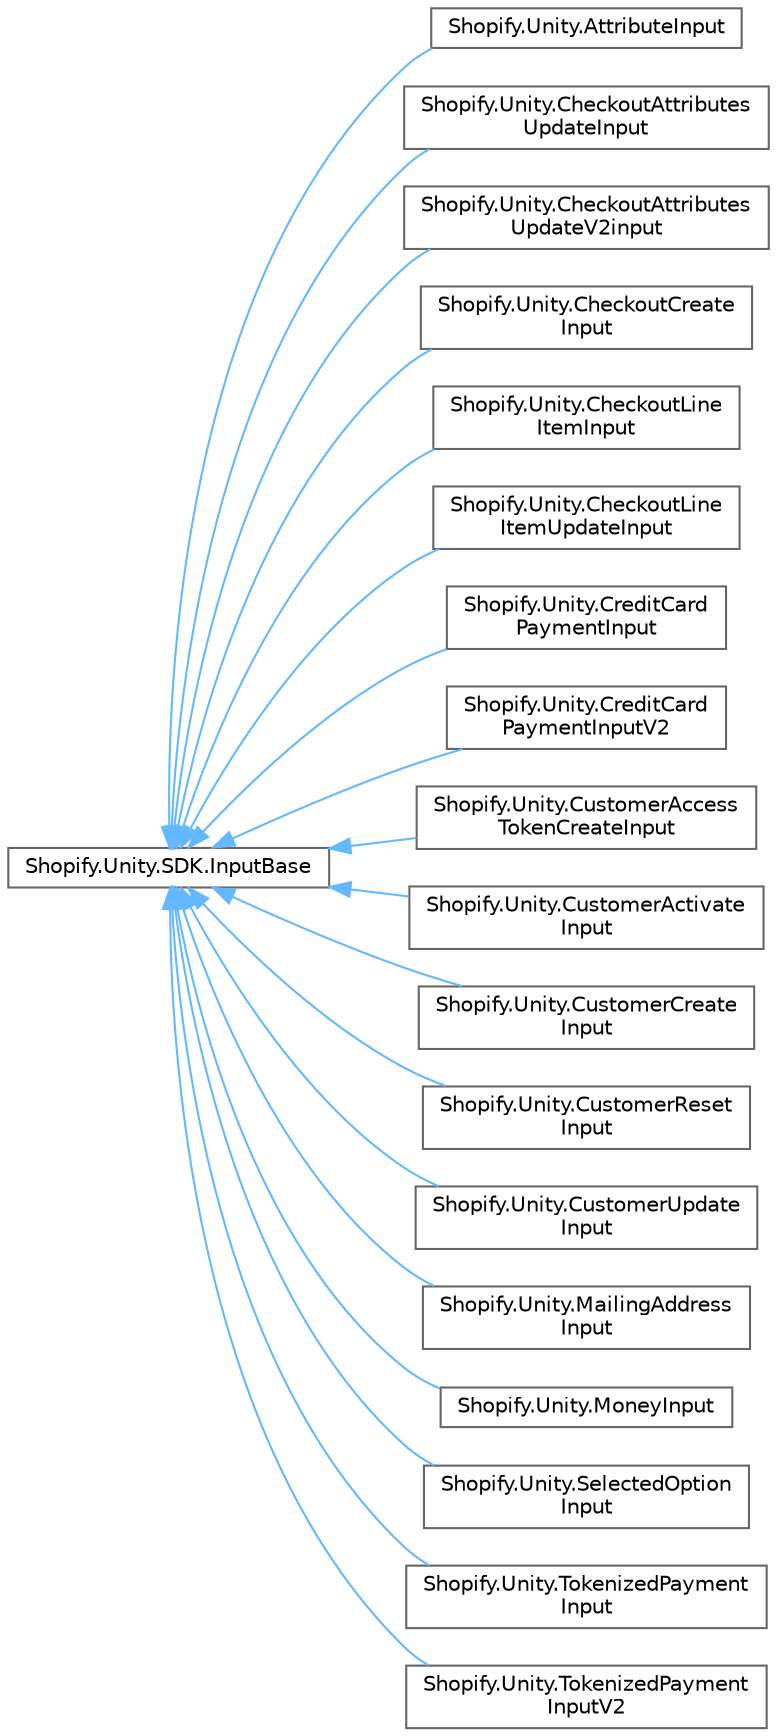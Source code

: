digraph "Graphical Class Hierarchy"
{
 // LATEX_PDF_SIZE
  bgcolor="transparent";
  edge [fontname=Helvetica,fontsize=10,labelfontname=Helvetica,labelfontsize=10];
  node [fontname=Helvetica,fontsize=10,shape=box,height=0.2,width=0.4];
  rankdir="LR";
  Node0 [id="Node000000",label="Shopify.Unity.SDK.InputBase",height=0.2,width=0.4,color="grey40", fillcolor="white", style="filled",URL="$class_shopify_1_1_unity_1_1_s_d_k_1_1_input_base.html",tooltip="Base class for all GraphQL query generator input objects."];
  Node0 -> Node1 [id="edge494_Node000000_Node000001",dir="back",color="steelblue1",style="solid",tooltip=" "];
  Node1 [id="Node000001",label="Shopify.Unity.AttributeInput",height=0.2,width=0.4,color="grey40", fillcolor="white", style="filled",URL="$class_shopify_1_1_unity_1_1_attribute_input.html",tooltip="Specifies the input fields required for an attribute."];
  Node0 -> Node2 [id="edge495_Node000000_Node000002",dir="back",color="steelblue1",style="solid",tooltip=" "];
  Node2 [id="Node000002",label="Shopify.Unity.CheckoutAttributes\lUpdateInput",height=0.2,width=0.4,color="grey40", fillcolor="white", style="filled",URL="$class_shopify_1_1_unity_1_1_checkout_attributes_update_input.html",tooltip="Specifies the fields required to update a checkout's attributes."];
  Node0 -> Node3 [id="edge496_Node000000_Node000003",dir="back",color="steelblue1",style="solid",tooltip=" "];
  Node3 [id="Node000003",label="Shopify.Unity.CheckoutAttributes\lUpdateV2input",height=0.2,width=0.4,color="grey40", fillcolor="white", style="filled",URL="$class_shopify_1_1_unity_1_1_checkout_attributes_update_v2input.html",tooltip="Specifies the fields required to update a checkout's attributes."];
  Node0 -> Node4 [id="edge497_Node000000_Node000004",dir="back",color="steelblue1",style="solid",tooltip=" "];
  Node4 [id="Node000004",label="Shopify.Unity.CheckoutCreate\lInput",height=0.2,width=0.4,color="grey40", fillcolor="white", style="filled",URL="$class_shopify_1_1_unity_1_1_checkout_create_input.html",tooltip="Specifies the fields required to create a checkout."];
  Node0 -> Node5 [id="edge498_Node000000_Node000005",dir="back",color="steelblue1",style="solid",tooltip=" "];
  Node5 [id="Node000005",label="Shopify.Unity.CheckoutLine\lItemInput",height=0.2,width=0.4,color="grey40", fillcolor="white", style="filled",URL="$class_shopify_1_1_unity_1_1_checkout_line_item_input.html",tooltip="Specifies the input fields to create a line item on a checkout."];
  Node0 -> Node6 [id="edge499_Node000000_Node000006",dir="back",color="steelblue1",style="solid",tooltip=" "];
  Node6 [id="Node000006",label="Shopify.Unity.CheckoutLine\lItemUpdateInput",height=0.2,width=0.4,color="grey40", fillcolor="white", style="filled",URL="$class_shopify_1_1_unity_1_1_checkout_line_item_update_input.html",tooltip="Specifies the input fields to update a line item on the checkout."];
  Node0 -> Node7 [id="edge500_Node000000_Node000007",dir="back",color="steelblue1",style="solid",tooltip=" "];
  Node7 [id="Node000007",label="Shopify.Unity.CreditCard\lPaymentInput",height=0.2,width=0.4,color="grey40", fillcolor="white", style="filled",URL="$class_shopify_1_1_unity_1_1_credit_card_payment_input.html",tooltip="Specifies the fields required to complete a checkout with a Shopify vaulted credit card payment."];
  Node0 -> Node8 [id="edge501_Node000000_Node000008",dir="back",color="steelblue1",style="solid",tooltip=" "];
  Node8 [id="Node000008",label="Shopify.Unity.CreditCard\lPaymentInputV2",height=0.2,width=0.4,color="grey40", fillcolor="white", style="filled",URL="$class_shopify_1_1_unity_1_1_credit_card_payment_input_v2.html",tooltip="Specifies the fields required to complete a checkout with a Shopify vaulted credit card payment."];
  Node0 -> Node9 [id="edge502_Node000000_Node000009",dir="back",color="steelblue1",style="solid",tooltip=" "];
  Node9 [id="Node000009",label="Shopify.Unity.CustomerAccess\lTokenCreateInput",height=0.2,width=0.4,color="grey40", fillcolor="white", style="filled",URL="$class_shopify_1_1_unity_1_1_customer_access_token_create_input.html",tooltip="Specifies the input fields required to create a customer access token."];
  Node0 -> Node10 [id="edge503_Node000000_Node000010",dir="back",color="steelblue1",style="solid",tooltip=" "];
  Node10 [id="Node000010",label="Shopify.Unity.CustomerActivate\lInput",height=0.2,width=0.4,color="grey40", fillcolor="white", style="filled",URL="$class_shopify_1_1_unity_1_1_customer_activate_input.html",tooltip="Specifies the input fields required to activate a customer."];
  Node0 -> Node11 [id="edge504_Node000000_Node000011",dir="back",color="steelblue1",style="solid",tooltip=" "];
  Node11 [id="Node000011",label="Shopify.Unity.CustomerCreate\lInput",height=0.2,width=0.4,color="grey40", fillcolor="white", style="filled",URL="$class_shopify_1_1_unity_1_1_customer_create_input.html",tooltip="Specifies the fields required to create a new customer."];
  Node0 -> Node12 [id="edge505_Node000000_Node000012",dir="back",color="steelblue1",style="solid",tooltip=" "];
  Node12 [id="Node000012",label="Shopify.Unity.CustomerReset\lInput",height=0.2,width=0.4,color="grey40", fillcolor="white", style="filled",URL="$class_shopify_1_1_unity_1_1_customer_reset_input.html",tooltip="Specifies the fields required to reset a customer’s password."];
  Node0 -> Node13 [id="edge506_Node000000_Node000013",dir="back",color="steelblue1",style="solid",tooltip=" "];
  Node13 [id="Node000013",label="Shopify.Unity.CustomerUpdate\lInput",height=0.2,width=0.4,color="grey40", fillcolor="white", style="filled",URL="$class_shopify_1_1_unity_1_1_customer_update_input.html",tooltip="Specifies the fields required to update the Customer information."];
  Node0 -> Node14 [id="edge507_Node000000_Node000014",dir="back",color="steelblue1",style="solid",tooltip=" "];
  Node14 [id="Node000014",label="Shopify.Unity.MailingAddress\lInput",height=0.2,width=0.4,color="grey40", fillcolor="white", style="filled",URL="$class_shopify_1_1_unity_1_1_mailing_address_input.html",tooltip="Specifies the fields accepted to create or update a mailing address."];
  Node0 -> Node15 [id="edge508_Node000000_Node000015",dir="back",color="steelblue1",style="solid",tooltip=" "];
  Node15 [id="Node000015",label="Shopify.Unity.MoneyInput",height=0.2,width=0.4,color="grey40", fillcolor="white", style="filled",URL="$class_shopify_1_1_unity_1_1_money_input.html",tooltip="Specifies the fields for a monetary value with currency."];
  Node0 -> Node16 [id="edge509_Node000000_Node000016",dir="back",color="steelblue1",style="solid",tooltip=" "];
  Node16 [id="Node000016",label="Shopify.Unity.SelectedOption\lInput",height=0.2,width=0.4,color="grey40", fillcolor="white", style="filled",URL="$class_shopify_1_1_unity_1_1_selected_option_input.html",tooltip="Specifies the input fields required for a selected option."];
  Node0 -> Node17 [id="edge510_Node000000_Node000017",dir="back",color="steelblue1",style="solid",tooltip=" "];
  Node17 [id="Node000017",label="Shopify.Unity.TokenizedPayment\lInput",height=0.2,width=0.4,color="grey40", fillcolor="white", style="filled",URL="$class_shopify_1_1_unity_1_1_tokenized_payment_input.html",tooltip="Specifies the fields required to complete a checkout with a tokenized payment."];
  Node0 -> Node18 [id="edge511_Node000000_Node000018",dir="back",color="steelblue1",style="solid",tooltip=" "];
  Node18 [id="Node000018",label="Shopify.Unity.TokenizedPayment\lInputV2",height=0.2,width=0.4,color="grey40", fillcolor="white", style="filled",URL="$class_shopify_1_1_unity_1_1_tokenized_payment_input_v2.html",tooltip="Specifies the fields required to complete a checkout with a tokenized payment."];
}
